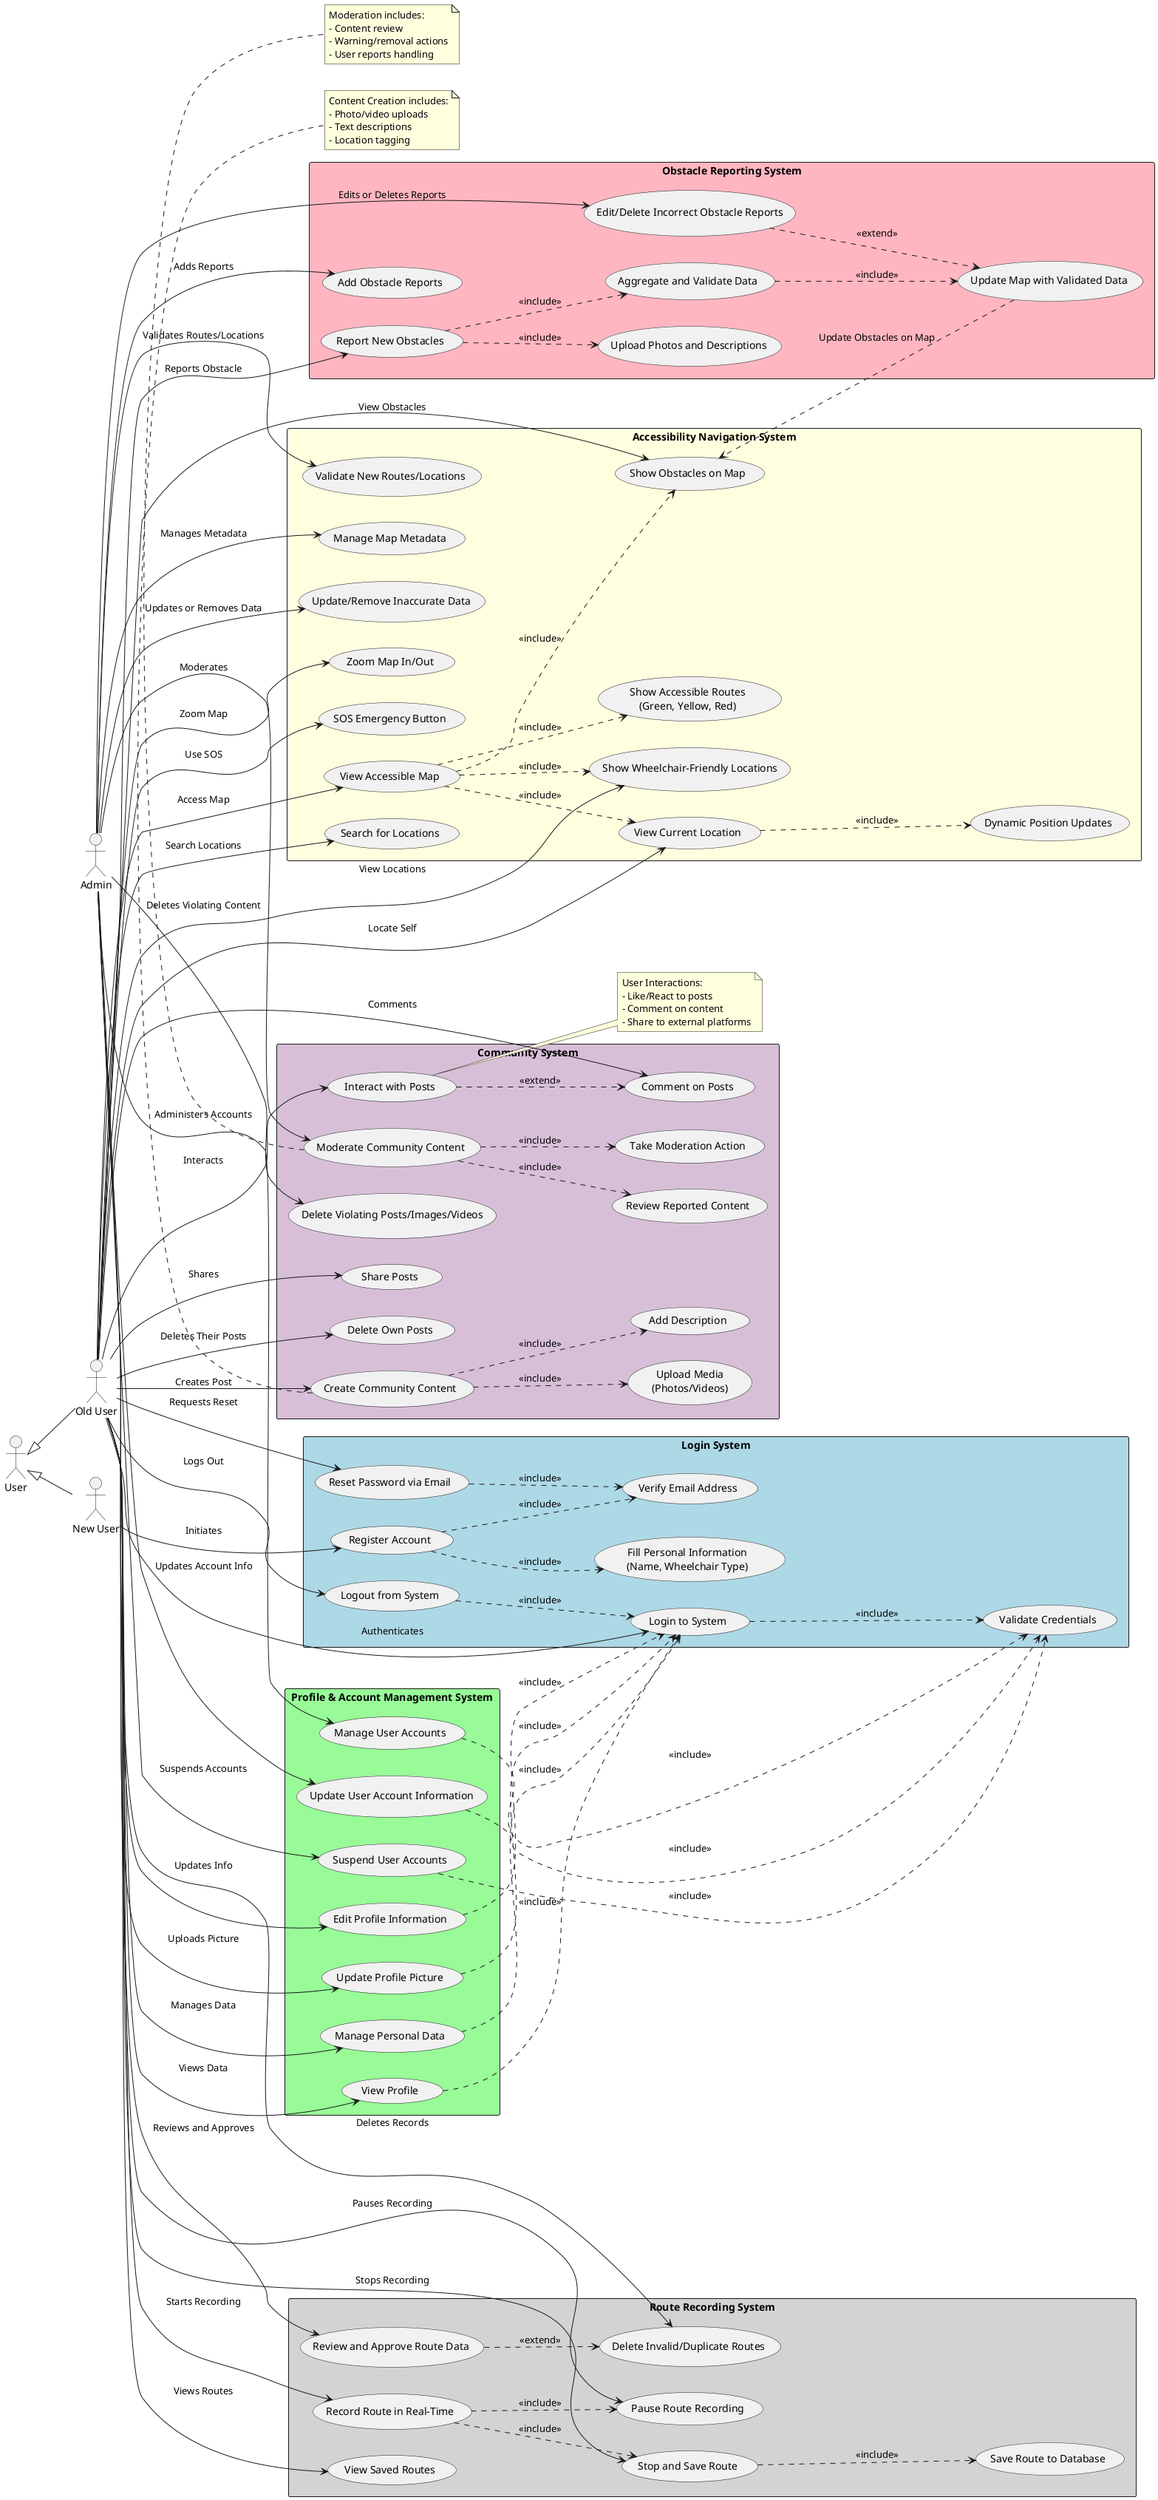 @startuml
left to right direction
skinparam packageStyle rectangle

' Actor definitions
actor "Admin" as admin
actor "User" as user
actor "New User" as newuser
actor "Old User" as olduser

' Inheritance relationships
user <|-- newuser
user <|-- olduser

rectangle "Login System" #LightBlue {
    usecase "Register Account" as UC1
    usecase "Fill Personal Information\n(Name, Wheelchair Type)" as UC2
    usecase "Verify Email Address" as UC3
    usecase "Login to System" as UC4
    usecase "Reset Password via Email" as UC5
    usecase "Validate Credentials" as UC6
    usecase "Logout from System" as UC6_1

    ' Login system relationships
    newuser --> UC1 : "Initiates"
    olduser --> UC4 : "Authenticates"
    olduser --> UC5 : "Requests Reset"
    olduser --> UC6_1 : "Logs Out"

    UC1 ..> UC2 : <<include>>
    UC1 ..> UC3 : <<include>>
    UC4 ..> UC6 : <<include>>
    UC5 ..> UC3 : <<include>>
    UC6_1 ..> UC4 : <<include>>
}


rectangle "Profile & Account Management System" #PaleGreen {
    usecase "Edit Profile Information" as UC7
    usecase "Update Profile Picture" as UC8
    usecase "Manage Personal Data" as UC9
    usecase "View Profile" as UC10
    usecase "Manage User Accounts" as UC11
    usecase "Update User Account Information" as UC11_1
    usecase "Suspend User Accounts" as UC11_2

    ' Profile system relationships
    olduser --> UC7 : "Updates Info"
    olduser --> UC8 : "Uploads Picture"
    olduser --> UC9 : "Manages Data"
    olduser --> UC10 : "Views Data"
    admin --> UC11 : "Administers Accounts"
    admin --> UC11_1 : "Updates Account Info"
    admin --> UC11_2 : "Suspends Accounts"

    ' All profile actions require login
    UC7 ..> UC4 : <<include>>
    UC8 ..> UC4 : <<include>>
    UC9 ..> UC4 : <<include>>
    UC10 ..> UC4 : <<include>>
    UC11 ..> UC6 : <<include>>
    UC11_1 ..> UC6 : <<include>>
    UC11_2 ..> UC6 : <<include>>
}

rectangle "Accessibility Navigation System" #LightYellow {
    usecase "View Accessible Map" as UC12
    usecase "Search for Locations" as UC13
    usecase "Show Accessible Routes\n(Green, Yellow, Red)" as UC14
    usecase "Show Wheelchair-Friendly Locations" as UC15
    usecase "Show Obstacles on Map" as UC16
    usecase "View Current Location" as UC17
    usecase "Dynamic Position Updates" as UC18
    usecase "Zoom Map In/Out" as UC19
    usecase "SOS Emergency Button" as UC20

    ' Admin-specific actions
    usecase "Update/Remove Inaccurate Data" as UC21_1
    usecase "Validate New Routes/Locations" as UC21_2
    usecase "Manage Map Metadata" as UC21_3

    ' Accessibility navigation relationships
    olduser --> UC12 : "Access Map"
    olduser --> UC13 : "Search Locations"
    olduser --> UC15 : "View Locations"
    olduser --> UC16 : "View Obstacles"
    olduser --> UC17 : "Locate Self"
    olduser --> UC19 : "Zoom Map"
    olduser --> UC20 : "Use SOS"

    admin --> UC21_1 : "Updates or Removes Data"
    admin --> UC21_2 : "Validates Routes/Locations"
    admin --> UC21_3 : "Manages Metadata"

    UC12 ..> UC14 : <<include>>
    UC12 ..> UC15 : <<include>>
    UC12 ..> UC16 : <<include>>
    UC12 ..> UC17 : <<include>>
    UC17 ..> UC18 : <<include>>
}


rectangle "Route Recording System" #LightGray {
    usecase "Record Route in Real-Time" as UC21
    usecase "Pause Route Recording" as UC22
    usecase "Stop and Save Route" as UC23
    usecase "Save Route to Database" as UC24
    usecase "View Saved Routes" as UC29
    usecase "Review and Approve Route Data" as UC29_1
    usecase "Delete Invalid/Duplicate Routes" as UC29_2

    ' Route recording relationships
    olduser --> UC21 : "Starts Recording"
    olduser --> UC22 : "Pauses Recording"
    olduser --> UC23 : "Stops Recording"
    olduser --> UC29 : "Views Routes"
    admin --> UC29_1 : "Reviews and Approves"
    admin --> UC29_2 : "Deletes Records"
    
    ' Define relationship between review and delete
    UC29_1 ..> UC29_2 : <<extend>>

    UC23 ..> UC24 : <<include>>
    UC21 ..> UC22 : <<include>>
    UC21 ..> UC23 : <<include>>
}



rectangle "Obstacle Reporting System" #LightPink {
    usecase "Report New Obstacles" as UC25
    usecase "Upload Photos and Descriptions" as UC26
    usecase "Aggregate and Validate Data" as UC27
    usecase "Update Map with Validated Data" as UC28
    usecase "Add Obstacle Reports" as UC28_1
    usecase "Edit/Delete Incorrect Obstacle Reports" as UC28_2

    ' Obstacle reporting relationships
    olduser --> UC25 : "Reports Obstacle"
    admin --> UC28_1 : "Adds Reports"
    admin --> UC28_2 : "Edits or Deletes Reports"
    UC25 ..> UC26 : <<include>>
    UC25 ..> UC27 : <<include>>
    UC27 ..> UC28 : <<include>>
    UC28_2 ..> UC28 : <<extend>>
    UC28 ..> UC16 : "Update Obstacles on Map"
}


rectangle "Community System" #Thistle {
    ' Main content creation
    usecase "Create Community Content" as UC30
    usecase "Upload Media\n(Photos/Videos)" as UC30_1
    usecase "Add Description" as UC30_2
    
    ' User interactions
    usecase "Interact with Posts" as UC31
    usecase "Comment on Posts" as UC32
    usecase "Share Posts" as UC33
    usecase "Delete Own Posts" as UC33_1

    ' Admin features
    usecase "Moderate Community Content" as UC34
    usecase "Review Reported Content" as UC34_1
    usecase "Take Moderation Action" as UC34_2
    usecase "Delete Violating Posts/Images/Videos" as UC34_3

    ' Content creation relationships
    olduser --> UC30 : "Creates Post"
    UC30 ..> UC30_1 : <<include>>
    UC30 ..> UC30_2 : <<include>>

    ' User interaction relationships
    olduser --> UC31 : "Interacts"
    olduser --> UC32 : "Comments"
    olduser --> UC33 : "Shares"
    olduser --> UC33_1 : "Deletes Their Posts"
    UC31 ..> UC32 : <<extend>>
    
    ' Moderation relationships
    admin --> UC34 : "Moderates"
    UC34 ..> UC34_1 : <<include>>
    UC34 ..> UC34_2 : <<include>>
    admin --> UC34_3 : "Deletes Violating Content"
}


note bottom of UC30
  Content Creation includes:
  - Photo/video uploads
  - Text descriptions
  - Location tagging
end note

note right of UC31
  User Interactions:
  - Like/React to posts
  - Comment on content
  - Share to external platforms
end note

note bottom of UC34
  Moderation includes:
  - Content review
  - Warning/removal actions
  - User reports handling
end note

@enduml
